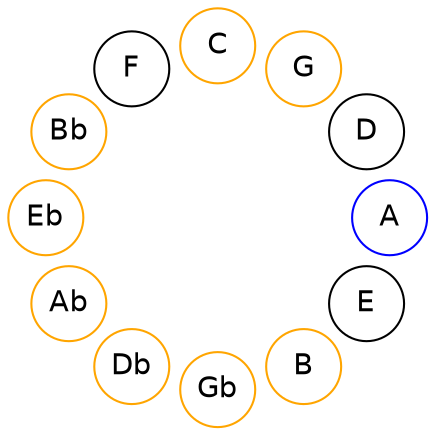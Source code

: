 
graph {

layout = circo;
mindist = .1

node [shape = circle, fontname = Helvetica, margin = 0]
edge [style=invis]

subgraph 1 {
	E -- B -- Gb -- Db -- Ab -- Eb -- Bb -- F -- C -- G -- D -- A -- E
}

B [color=orange];
Gb [color=orange];
Db [color=orange];
Ab [color=orange];
Eb [color=orange];
Bb [color=orange];
C [color=orange];
G [color=orange];
A [color=blue];
}
